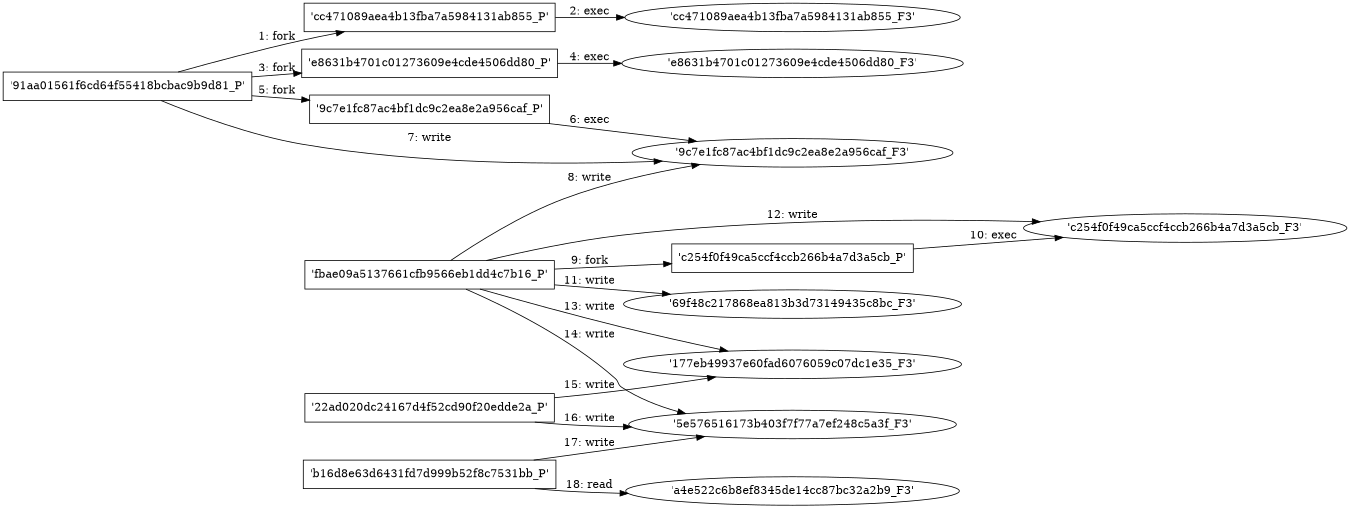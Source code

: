 digraph "D:\Learning\Paper\apt\基于CTI的攻击预警\Dataset\攻击图\ASGfromALLCTI\Vulnerability Spotlight Multiple vulnerabilities in SoftMaker Office TextMaker.dot" {
rankdir="LR"
size="9"
fixedsize="false"
splines="true"
nodesep=0.3
ranksep=0
fontsize=10
overlap="scalexy"
engine= "neato"
	"'91aa01561f6cd64f55418bcbac9b9d81_P'" [node_type=Process shape=box]
	"'cc471089aea4b13fba7a5984131ab855_P'" [node_type=Process shape=box]
	"'91aa01561f6cd64f55418bcbac9b9d81_P'" -> "'cc471089aea4b13fba7a5984131ab855_P'" [label="1: fork"]
	"'cc471089aea4b13fba7a5984131ab855_P'" [node_type=Process shape=box]
	"'cc471089aea4b13fba7a5984131ab855_F3'" [node_type=File shape=ellipse]
	"'cc471089aea4b13fba7a5984131ab855_P'" -> "'cc471089aea4b13fba7a5984131ab855_F3'" [label="2: exec"]
	"'91aa01561f6cd64f55418bcbac9b9d81_P'" [node_type=Process shape=box]
	"'e8631b4701c01273609e4cde4506dd80_P'" [node_type=Process shape=box]
	"'91aa01561f6cd64f55418bcbac9b9d81_P'" -> "'e8631b4701c01273609e4cde4506dd80_P'" [label="3: fork"]
	"'e8631b4701c01273609e4cde4506dd80_P'" [node_type=Process shape=box]
	"'e8631b4701c01273609e4cde4506dd80_F3'" [node_type=File shape=ellipse]
	"'e8631b4701c01273609e4cde4506dd80_P'" -> "'e8631b4701c01273609e4cde4506dd80_F3'" [label="4: exec"]
	"'91aa01561f6cd64f55418bcbac9b9d81_P'" [node_type=Process shape=box]
	"'9c7e1fc87ac4bf1dc9c2ea8e2a956caf_P'" [node_type=Process shape=box]
	"'91aa01561f6cd64f55418bcbac9b9d81_P'" -> "'9c7e1fc87ac4bf1dc9c2ea8e2a956caf_P'" [label="5: fork"]
	"'9c7e1fc87ac4bf1dc9c2ea8e2a956caf_P'" [node_type=Process shape=box]
	"'9c7e1fc87ac4bf1dc9c2ea8e2a956caf_F3'" [node_type=File shape=ellipse]
	"'9c7e1fc87ac4bf1dc9c2ea8e2a956caf_P'" -> "'9c7e1fc87ac4bf1dc9c2ea8e2a956caf_F3'" [label="6: exec"]
	"'9c7e1fc87ac4bf1dc9c2ea8e2a956caf_F3'" [node_type=file shape=ellipse]
	"'91aa01561f6cd64f55418bcbac9b9d81_P'" [node_type=Process shape=box]
	"'91aa01561f6cd64f55418bcbac9b9d81_P'" -> "'9c7e1fc87ac4bf1dc9c2ea8e2a956caf_F3'" [label="7: write"]
	"'9c7e1fc87ac4bf1dc9c2ea8e2a956caf_F3'" [node_type=file shape=ellipse]
	"'fbae09a5137661cfb9566eb1dd4c7b16_P'" [node_type=Process shape=box]
	"'fbae09a5137661cfb9566eb1dd4c7b16_P'" -> "'9c7e1fc87ac4bf1dc9c2ea8e2a956caf_F3'" [label="8: write"]
	"'fbae09a5137661cfb9566eb1dd4c7b16_P'" [node_type=Process shape=box]
	"'c254f0f49ca5ccf4ccb266b4a7d3a5cb_P'" [node_type=Process shape=box]
	"'fbae09a5137661cfb9566eb1dd4c7b16_P'" -> "'c254f0f49ca5ccf4ccb266b4a7d3a5cb_P'" [label="9: fork"]
	"'c254f0f49ca5ccf4ccb266b4a7d3a5cb_P'" [node_type=Process shape=box]
	"'c254f0f49ca5ccf4ccb266b4a7d3a5cb_F3'" [node_type=File shape=ellipse]
	"'c254f0f49ca5ccf4ccb266b4a7d3a5cb_P'" -> "'c254f0f49ca5ccf4ccb266b4a7d3a5cb_F3'" [label="10: exec"]
	"'69f48c217868ea813b3d73149435c8bc_F3'" [node_type=file shape=ellipse]
	"'fbae09a5137661cfb9566eb1dd4c7b16_P'" [node_type=Process shape=box]
	"'fbae09a5137661cfb9566eb1dd4c7b16_P'" -> "'69f48c217868ea813b3d73149435c8bc_F3'" [label="11: write"]
	"'c254f0f49ca5ccf4ccb266b4a7d3a5cb_F3'" [node_type=file shape=ellipse]
	"'fbae09a5137661cfb9566eb1dd4c7b16_P'" [node_type=Process shape=box]
	"'fbae09a5137661cfb9566eb1dd4c7b16_P'" -> "'c254f0f49ca5ccf4ccb266b4a7d3a5cb_F3'" [label="12: write"]
	"'177eb49937e60fad6076059c07dc1e35_F3'" [node_type=file shape=ellipse]
	"'fbae09a5137661cfb9566eb1dd4c7b16_P'" [node_type=Process shape=box]
	"'fbae09a5137661cfb9566eb1dd4c7b16_P'" -> "'177eb49937e60fad6076059c07dc1e35_F3'" [label="13: write"]
	"'5e576516173b403f7f77a7ef248c5a3f_F3'" [node_type=file shape=ellipse]
	"'fbae09a5137661cfb9566eb1dd4c7b16_P'" [node_type=Process shape=box]
	"'fbae09a5137661cfb9566eb1dd4c7b16_P'" -> "'5e576516173b403f7f77a7ef248c5a3f_F3'" [label="14: write"]
	"'177eb49937e60fad6076059c07dc1e35_F3'" [node_type=file shape=ellipse]
	"'22ad020dc24167d4f52cd90f20edde2a_P'" [node_type=Process shape=box]
	"'22ad020dc24167d4f52cd90f20edde2a_P'" -> "'177eb49937e60fad6076059c07dc1e35_F3'" [label="15: write"]
	"'5e576516173b403f7f77a7ef248c5a3f_F3'" [node_type=file shape=ellipse]
	"'22ad020dc24167d4f52cd90f20edde2a_P'" [node_type=Process shape=box]
	"'22ad020dc24167d4f52cd90f20edde2a_P'" -> "'5e576516173b403f7f77a7ef248c5a3f_F3'" [label="16: write"]
	"'5e576516173b403f7f77a7ef248c5a3f_F3'" [node_type=file shape=ellipse]
	"'b16d8e63d6431fd7d999b52f8c7531bb_P'" [node_type=Process shape=box]
	"'b16d8e63d6431fd7d999b52f8c7531bb_P'" -> "'5e576516173b403f7f77a7ef248c5a3f_F3'" [label="17: write"]
	"'a4e522c6b8ef8345de14cc87bc32a2b9_F3'" [node_type=file shape=ellipse]
	"'b16d8e63d6431fd7d999b52f8c7531bb_P'" [node_type=Process shape=box]
	"'b16d8e63d6431fd7d999b52f8c7531bb_P'" -> "'a4e522c6b8ef8345de14cc87bc32a2b9_F3'" [label="18: read"]
}
